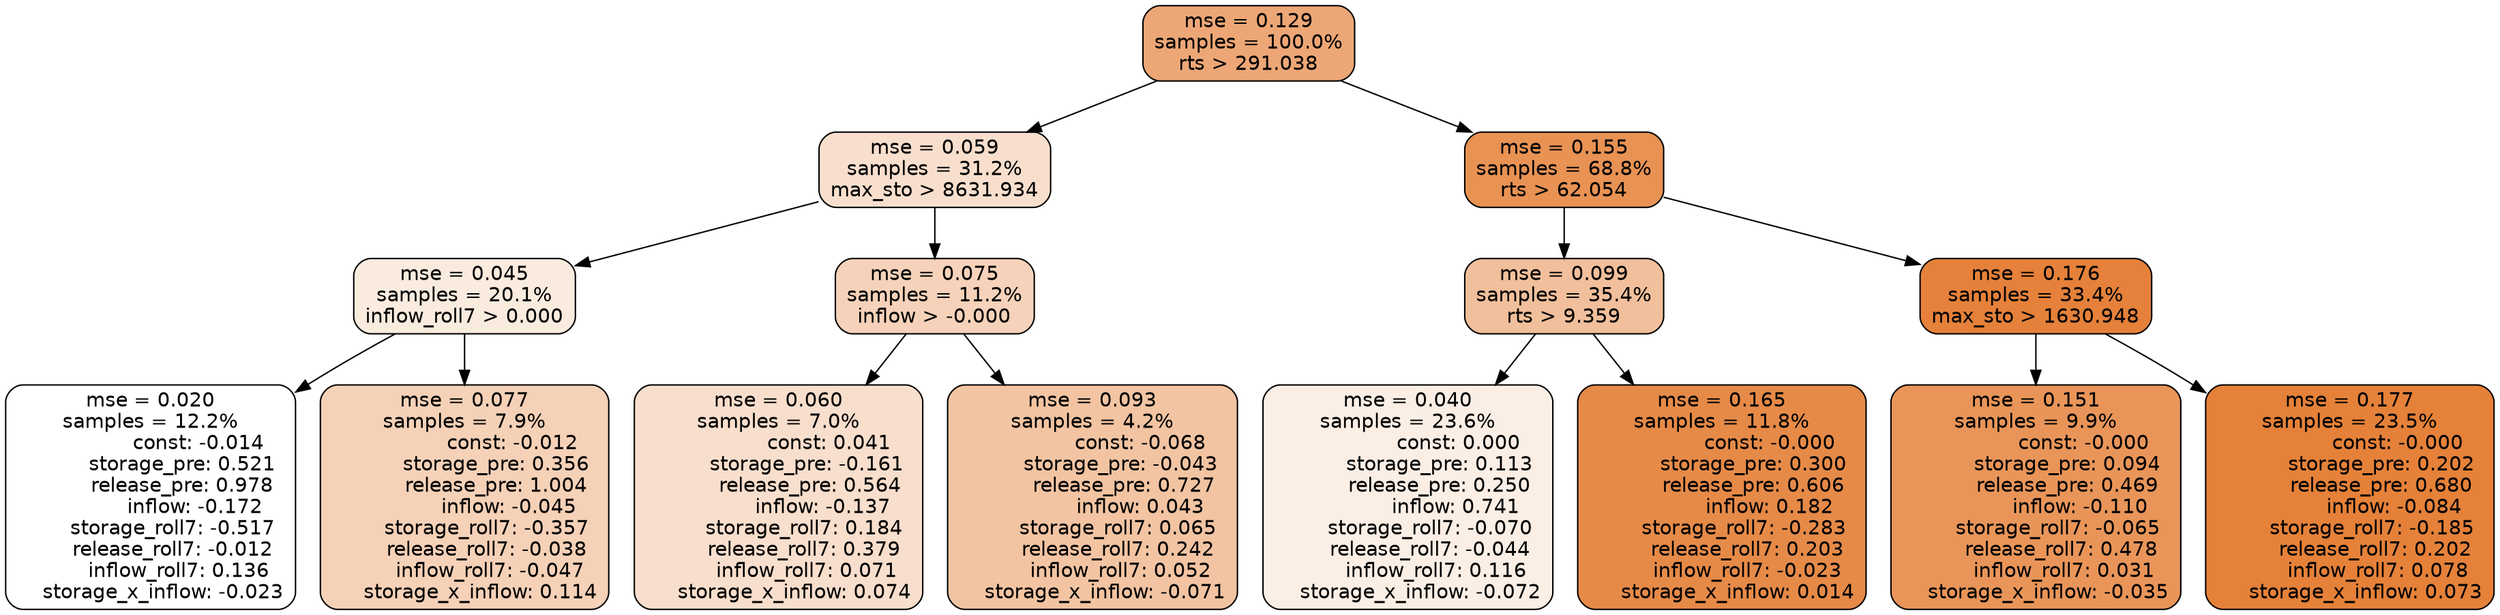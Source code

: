 digraph tree {
node [shape=rectangle, style="filled, rounded", color="black", fontname=helvetica] ;
edge [fontname=helvetica] ;
	"0" [label="mse = 0.129
samples = 100.0%
rts > 291.038", fillcolor="#eda776"]
	"8" [label="mse = 0.059
samples = 31.2%
max_sto > 8631.934", fillcolor="#f8dfcd"]
	"1" [label="mse = 0.155
samples = 68.8%
rts > 62.054", fillcolor="#e89254"]
	"9" [label="mse = 0.045
samples = 20.1%
inflow_roll7 > 0.000", fillcolor="#faebdf"]
	"12" [label="mse = 0.075
samples = 11.2%
inflow > -0.000", fillcolor="#f5d2b9"]
	"2" [label="mse = 0.099
samples = 35.4%
rts > 9.359", fillcolor="#f1bf9b"]
	"5" [label="mse = 0.176
samples = 33.4%
max_sto > 1630.948", fillcolor="#e5813a"]
	"10" [label="mse = 0.020
samples = 12.2%
               const: -0.014
          storage_pre: 0.521
          release_pre: 0.978
              inflow: -0.172
       storage_roll7: -0.517
       release_roll7: -0.012
         inflow_roll7: 0.136
    storage_x_inflow: -0.023", fillcolor="#ffffff"]
	"11" [label="mse = 0.077
samples = 7.9%
               const: -0.012
          storage_pre: 0.356
          release_pre: 1.004
              inflow: -0.045
       storage_roll7: -0.357
       release_roll7: -0.038
        inflow_roll7: -0.047
     storage_x_inflow: 0.114", fillcolor="#f5d1b7"]
	"13" [label="mse = 0.060
samples = 7.0%
                const: 0.041
         storage_pre: -0.161
          release_pre: 0.564
              inflow: -0.137
        storage_roll7: 0.184
        release_roll7: 0.379
         inflow_roll7: 0.071
     storage_x_inflow: 0.074", fillcolor="#f8decc"]
	"14" [label="mse = 0.093
samples = 4.2%
               const: -0.068
         storage_pre: -0.043
          release_pre: 0.727
               inflow: 0.043
        storage_roll7: 0.065
        release_roll7: 0.242
         inflow_roll7: 0.052
    storage_x_inflow: -0.071", fillcolor="#f2c4a2"]
	"3" [label="mse = 0.040
samples = 23.6%
                const: 0.000
          storage_pre: 0.113
          release_pre: 0.250
               inflow: 0.741
       storage_roll7: -0.070
       release_roll7: -0.044
         inflow_roll7: 0.116
    storage_x_inflow: -0.072", fillcolor="#fbeee5"]
	"4" [label="mse = 0.165
samples = 11.8%
               const: -0.000
          storage_pre: 0.300
          release_pre: 0.606
               inflow: 0.182
       storage_roll7: -0.283
        release_roll7: 0.203
        inflow_roll7: -0.023
     storage_x_inflow: 0.014", fillcolor="#e68a48"]
	"7" [label="mse = 0.151
samples = 9.9%
               const: -0.000
          storage_pre: 0.094
          release_pre: 0.469
              inflow: -0.110
       storage_roll7: -0.065
        release_roll7: 0.478
         inflow_roll7: 0.031
    storage_x_inflow: -0.035", fillcolor="#e99559"]
	"6" [label="mse = 0.177
samples = 23.5%
               const: -0.000
          storage_pre: 0.202
          release_pre: 0.680
              inflow: -0.084
       storage_roll7: -0.185
        release_roll7: 0.202
         inflow_roll7: 0.078
     storage_x_inflow: 0.073", fillcolor="#e58139"]

	"0" -> "1"
	"0" -> "8"
	"8" -> "9"
	"8" -> "12"
	"1" -> "2"
	"1" -> "5"
	"9" -> "10"
	"9" -> "11"
	"12" -> "13"
	"12" -> "14"
	"2" -> "3"
	"2" -> "4"
	"5" -> "6"
	"5" -> "7"
}
